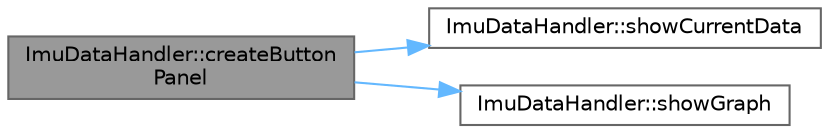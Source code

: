 digraph "ImuDataHandler::createButtonPanel"
{
 // LATEX_PDF_SIZE
  bgcolor="transparent";
  edge [fontname=Helvetica,fontsize=10,labelfontname=Helvetica,labelfontsize=10];
  node [fontname=Helvetica,fontsize=10,shape=box,height=0.2,width=0.4];
  rankdir="LR";
  Node1 [id="Node000001",label="ImuDataHandler::createButton\lPanel",height=0.2,width=0.4,color="gray40", fillcolor="grey60", style="filled", fontcolor="black",tooltip="Tworzy panel z przyciskami (\"Current Data\", \"Graph\") do przełączania widoków danych."];
  Node1 -> Node2 [id="edge1_Node000001_Node000002",color="steelblue1",style="solid",tooltip=" "];
  Node2 [id="Node000002",label="ImuDataHandler::showCurrentData",height=0.2,width=0.4,color="grey40", fillcolor="white", style="filled",URL="$class_imu_data_handler.html#a550aaae9afbf13b62479f71f07ebe4e7",tooltip="Slot: Przełącza widok w lewym panelu na zakładkę z aktualnymi danymi (paski postępu)."];
  Node1 -> Node3 [id="edge2_Node000001_Node000003",color="steelblue1",style="solid",tooltip=" "];
  Node3 [id="Node000003",label="ImuDataHandler::showGraph",height=0.2,width=0.4,color="grey40", fillcolor="white", style="filled",URL="$class_imu_data_handler.html#a7a22d9a72d177b0ede32f905ee3ac241",tooltip="Slot: Przełącza widok w lewym panelu na zakładkę z wykresami danych historycznych."];
}
